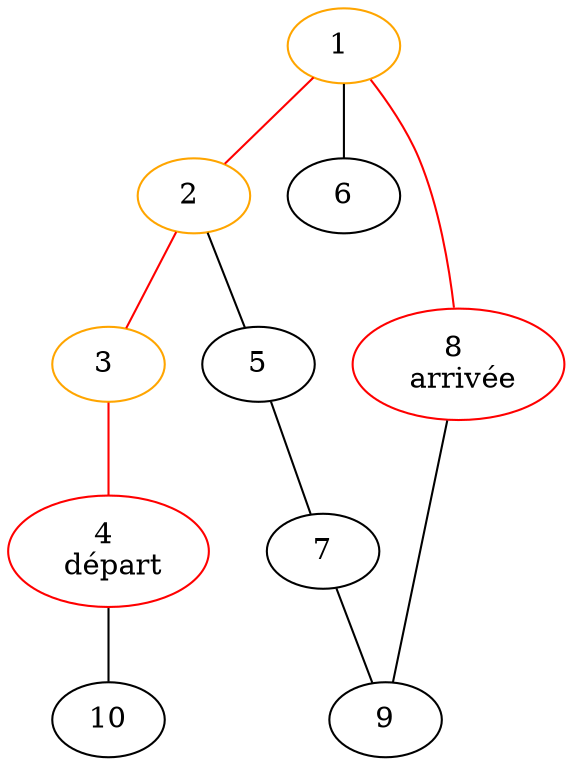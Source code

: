 graph {
	1 [label="1 " color=orange]
	1 -- 2 [color=red]
	1 -- 6
	1 -- 8 [color=red]
	2 [label="2 " color=orange]
	2 -- 3 [color=red]
	2 -- 5
	3 [label="3 " color=orange]
	3 -- 4 [color=red]
	4 [label="4 
 départ" color=red]
	4 -- 10
	5 [label=5]
	5 -- 7
	6 [label=6]
	7 [label=7]
	7 -- 9
	8 [label="8 
 arrivée" color=red]
	8 -- 9
	9 [label=9]
	10 [label=10]
}
